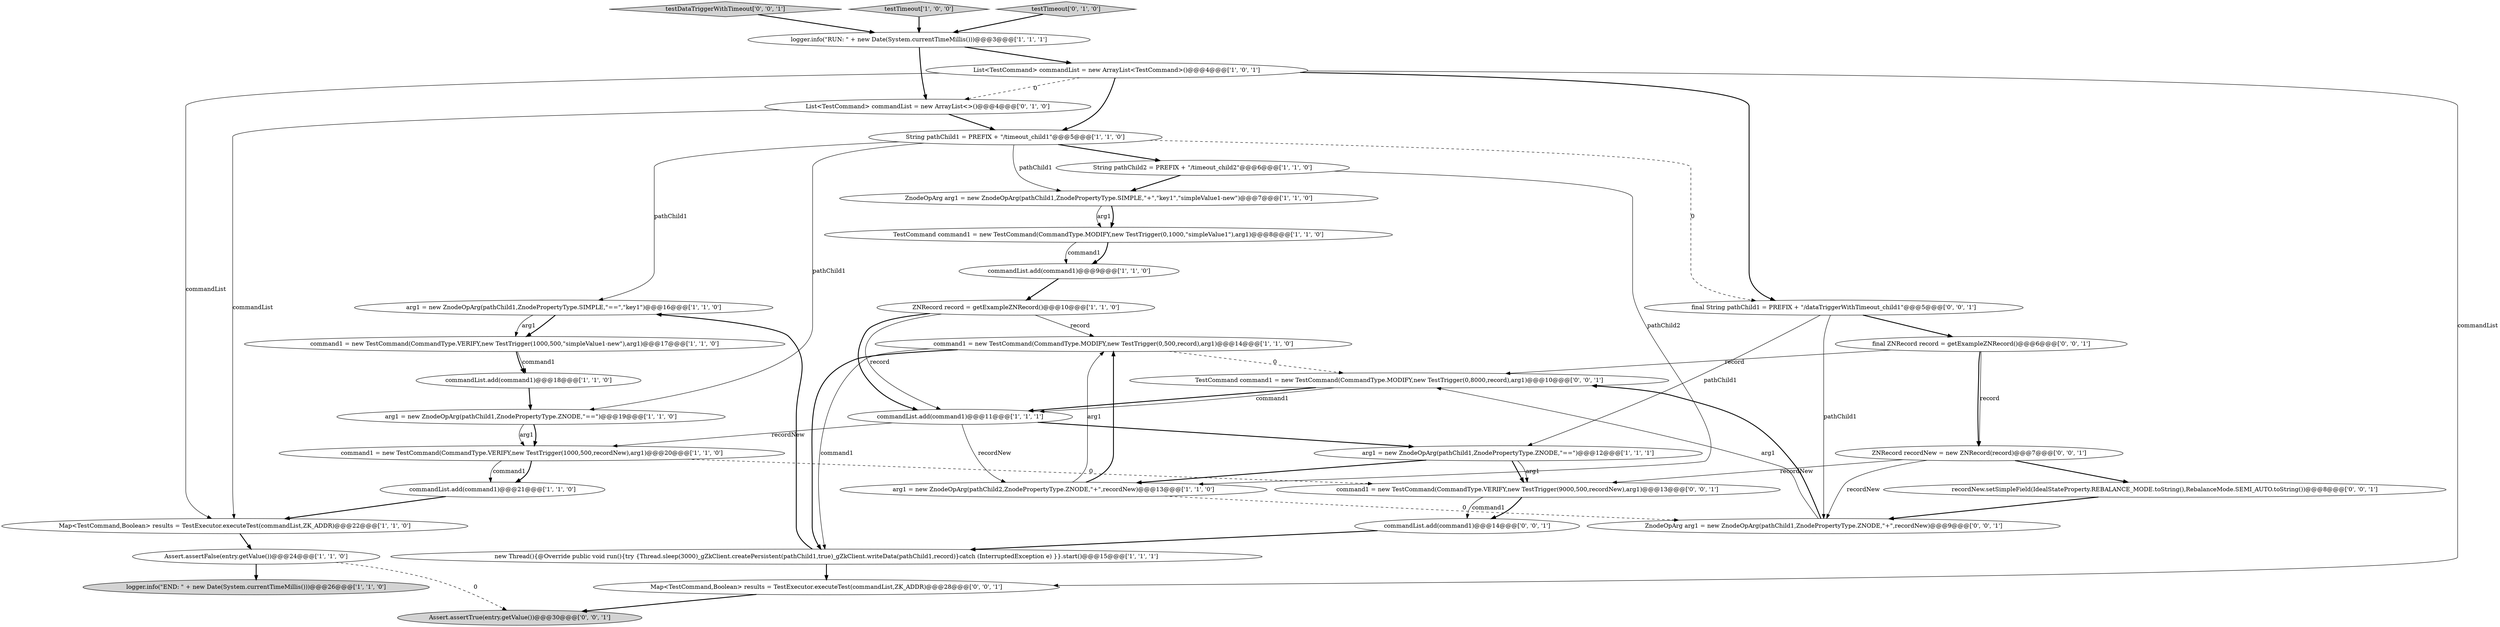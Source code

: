 digraph {
22 [style = filled, label = "arg1 = new ZnodeOpArg(pathChild1,ZnodePropertyType.SIMPLE,\"==\",\"key1\")@@@16@@@['1', '1', '0']", fillcolor = white, shape = ellipse image = "AAA0AAABBB1BBB"];
28 [style = filled, label = "ZnodeOpArg arg1 = new ZnodeOpArg(pathChild1,ZnodePropertyType.ZNODE,\"+\",recordNew)@@@9@@@['0', '0', '1']", fillcolor = white, shape = ellipse image = "AAA0AAABBB3BBB"];
25 [style = filled, label = "Map<TestCommand,Boolean> results = TestExecutor.executeTest(commandList,ZK_ADDR)@@@28@@@['0', '0', '1']", fillcolor = white, shape = ellipse image = "AAA0AAABBB3BBB"];
34 [style = filled, label = "final ZNRecord record = getExampleZNRecord()@@@6@@@['0', '0', '1']", fillcolor = white, shape = ellipse image = "AAA0AAABBB3BBB"];
31 [style = filled, label = "testDataTriggerWithTimeout['0', '0', '1']", fillcolor = lightgray, shape = diamond image = "AAA0AAABBB3BBB"];
6 [style = filled, label = "commandList.add(command1)@@@21@@@['1', '1', '0']", fillcolor = white, shape = ellipse image = "AAA0AAABBB1BBB"];
3 [style = filled, label = "Map<TestCommand,Boolean> results = TestExecutor.executeTest(commandList,ZK_ADDR)@@@22@@@['1', '1', '0']", fillcolor = white, shape = ellipse image = "AAA0AAABBB1BBB"];
10 [style = filled, label = "testTimeout['1', '0', '0']", fillcolor = lightgray, shape = diamond image = "AAA0AAABBB1BBB"];
27 [style = filled, label = "final String pathChild1 = PREFIX + \"/dataTriggerWithTimeout_child1\"@@@5@@@['0', '0', '1']", fillcolor = white, shape = ellipse image = "AAA0AAABBB3BBB"];
2 [style = filled, label = "command1 = new TestCommand(CommandType.VERIFY,new TestTrigger(1000,500,\"simpleValue1-new\"),arg1)@@@17@@@['1', '1', '0']", fillcolor = white, shape = ellipse image = "AAA0AAABBB1BBB"];
13 [style = filled, label = "arg1 = new ZnodeOpArg(pathChild1,ZnodePropertyType.ZNODE,\"==\")@@@19@@@['1', '1', '0']", fillcolor = white, shape = ellipse image = "AAA0AAABBB1BBB"];
11 [style = filled, label = "String pathChild1 = PREFIX + \"/timeout_child1\"@@@5@@@['1', '1', '0']", fillcolor = white, shape = ellipse image = "AAA0AAABBB1BBB"];
21 [style = filled, label = "Assert.assertFalse(entry.getValue())@@@24@@@['1', '1', '0']", fillcolor = white, shape = ellipse image = "AAA0AAABBB1BBB"];
5 [style = filled, label = "command1 = new TestCommand(CommandType.MODIFY,new TestTrigger(0,500,record),arg1)@@@14@@@['1', '1', '0']", fillcolor = white, shape = ellipse image = "AAA0AAABBB1BBB"];
32 [style = filled, label = "TestCommand command1 = new TestCommand(CommandType.MODIFY,new TestTrigger(0,8000,record),arg1)@@@10@@@['0', '0', '1']", fillcolor = white, shape = ellipse image = "AAA0AAABBB3BBB"];
9 [style = filled, label = "ZnodeOpArg arg1 = new ZnodeOpArg(pathChild1,ZnodePropertyType.SIMPLE,\"+\",\"key1\",\"simpleValue1-new\")@@@7@@@['1', '1', '0']", fillcolor = white, shape = ellipse image = "AAA0AAABBB1BBB"];
20 [style = filled, label = "ZNRecord record = getExampleZNRecord()@@@10@@@['1', '1', '0']", fillcolor = white, shape = ellipse image = "AAA0AAABBB1BBB"];
35 [style = filled, label = "recordNew.setSimpleField(IdealStateProperty.REBALANCE_MODE.toString(),RebalanceMode.SEMI_AUTO.toString())@@@8@@@['0', '0', '1']", fillcolor = white, shape = ellipse image = "AAA0AAABBB3BBB"];
15 [style = filled, label = "new Thread(){@Override public void run(){try {Thread.sleep(3000)_gZkClient.createPersistent(pathChild1,true)_gZkClient.writeData(pathChild1,record)}catch (InterruptedException e) }}.start()@@@15@@@['1', '1', '1']", fillcolor = white, shape = ellipse image = "AAA0AAABBB1BBB"];
23 [style = filled, label = "List<TestCommand> commandList = new ArrayList<>()@@@4@@@['0', '1', '0']", fillcolor = white, shape = ellipse image = "AAA1AAABBB2BBB"];
16 [style = filled, label = "logger.info(\"RUN: \" + new Date(System.currentTimeMillis()))@@@3@@@['1', '1', '1']", fillcolor = white, shape = ellipse image = "AAA0AAABBB1BBB"];
17 [style = filled, label = "TestCommand command1 = new TestCommand(CommandType.MODIFY,new TestTrigger(0,1000,\"simpleValue1\"),arg1)@@@8@@@['1', '1', '0']", fillcolor = white, shape = ellipse image = "AAA0AAABBB1BBB"];
18 [style = filled, label = "logger.info(\"END: \" + new Date(System.currentTimeMillis()))@@@26@@@['1', '1', '0']", fillcolor = lightgray, shape = ellipse image = "AAA0AAABBB1BBB"];
19 [style = filled, label = "commandList.add(command1)@@@9@@@['1', '1', '0']", fillcolor = white, shape = ellipse image = "AAA0AAABBB1BBB"];
12 [style = filled, label = "List<TestCommand> commandList = new ArrayList<TestCommand>()@@@4@@@['1', '0', '1']", fillcolor = white, shape = ellipse image = "AAA0AAABBB1BBB"];
14 [style = filled, label = "arg1 = new ZnodeOpArg(pathChild1,ZnodePropertyType.ZNODE,\"==\")@@@12@@@['1', '1', '1']", fillcolor = white, shape = ellipse image = "AAA0AAABBB1BBB"];
33 [style = filled, label = "command1 = new TestCommand(CommandType.VERIFY,new TestTrigger(9000,500,recordNew),arg1)@@@13@@@['0', '0', '1']", fillcolor = white, shape = ellipse image = "AAA0AAABBB3BBB"];
8 [style = filled, label = "arg1 = new ZnodeOpArg(pathChild2,ZnodePropertyType.ZNODE,\"+\",recordNew)@@@13@@@['1', '1', '0']", fillcolor = white, shape = ellipse image = "AAA0AAABBB1BBB"];
0 [style = filled, label = "commandList.add(command1)@@@18@@@['1', '1', '0']", fillcolor = white, shape = ellipse image = "AAA0AAABBB1BBB"];
4 [style = filled, label = "String pathChild2 = PREFIX + \"/timeout_child2\"@@@6@@@['1', '1', '0']", fillcolor = white, shape = ellipse image = "AAA0AAABBB1BBB"];
7 [style = filled, label = "command1 = new TestCommand(CommandType.VERIFY,new TestTrigger(1000,500,recordNew),arg1)@@@20@@@['1', '1', '0']", fillcolor = white, shape = ellipse image = "AAA0AAABBB1BBB"];
1 [style = filled, label = "commandList.add(command1)@@@11@@@['1', '1', '1']", fillcolor = white, shape = ellipse image = "AAA0AAABBB1BBB"];
24 [style = filled, label = "testTimeout['0', '1', '0']", fillcolor = lightgray, shape = diamond image = "AAA0AAABBB2BBB"];
29 [style = filled, label = "Assert.assertTrue(entry.getValue())@@@30@@@['0', '0', '1']", fillcolor = lightgray, shape = ellipse image = "AAA0AAABBB3BBB"];
30 [style = filled, label = "commandList.add(command1)@@@14@@@['0', '0', '1']", fillcolor = white, shape = ellipse image = "AAA0AAABBB3BBB"];
26 [style = filled, label = "ZNRecord recordNew = new ZNRecord(record)@@@7@@@['0', '0', '1']", fillcolor = white, shape = ellipse image = "AAA0AAABBB3BBB"];
22->2 [style = bold, label=""];
10->16 [style = bold, label=""];
26->33 [style = solid, label="recordNew"];
8->28 [style = dashed, label="0"];
11->22 [style = solid, label="pathChild1"];
5->15 [style = solid, label="command1"];
12->27 [style = bold, label=""];
11->4 [style = bold, label=""];
25->29 [style = bold, label=""];
34->26 [style = solid, label="record"];
13->7 [style = bold, label=""];
20->5 [style = solid, label="record"];
8->5 [style = bold, label=""];
20->1 [style = solid, label="record"];
7->6 [style = solid, label="command1"];
12->23 [style = dashed, label="0"];
30->15 [style = bold, label=""];
19->20 [style = bold, label=""];
17->19 [style = bold, label=""];
26->35 [style = bold, label=""];
3->21 [style = bold, label=""];
28->32 [style = bold, label=""];
11->27 [style = dashed, label="0"];
7->6 [style = bold, label=""];
11->13 [style = solid, label="pathChild1"];
27->14 [style = solid, label="pathChild1"];
15->22 [style = bold, label=""];
23->11 [style = bold, label=""];
1->8 [style = solid, label="recordNew"];
12->25 [style = solid, label="commandList"];
0->13 [style = bold, label=""];
1->14 [style = bold, label=""];
35->28 [style = bold, label=""];
20->1 [style = bold, label=""];
4->8 [style = solid, label="pathChild2"];
1->7 [style = solid, label="recordNew"];
2->0 [style = solid, label="command1"];
13->7 [style = solid, label="arg1"];
32->1 [style = bold, label=""];
27->28 [style = solid, label="pathChild1"];
16->12 [style = bold, label=""];
23->3 [style = solid, label="commandList"];
33->30 [style = bold, label=""];
16->23 [style = bold, label=""];
11->9 [style = solid, label="pathChild1"];
21->18 [style = bold, label=""];
9->17 [style = bold, label=""];
24->16 [style = bold, label=""];
4->9 [style = bold, label=""];
5->32 [style = dashed, label="0"];
6->3 [style = bold, label=""];
14->8 [style = bold, label=""];
14->33 [style = bold, label=""];
28->32 [style = solid, label="arg1"];
12->3 [style = solid, label="commandList"];
9->17 [style = solid, label="arg1"];
8->5 [style = solid, label="arg1"];
33->30 [style = solid, label="command1"];
12->11 [style = bold, label=""];
2->0 [style = bold, label=""];
27->34 [style = bold, label=""];
15->25 [style = bold, label=""];
17->19 [style = solid, label="command1"];
34->32 [style = solid, label="record"];
22->2 [style = solid, label="arg1"];
32->1 [style = solid, label="command1"];
21->29 [style = dashed, label="0"];
34->26 [style = bold, label=""];
31->16 [style = bold, label=""];
14->33 [style = solid, label="arg1"];
7->33 [style = dashed, label="0"];
5->15 [style = bold, label=""];
26->28 [style = solid, label="recordNew"];
}

